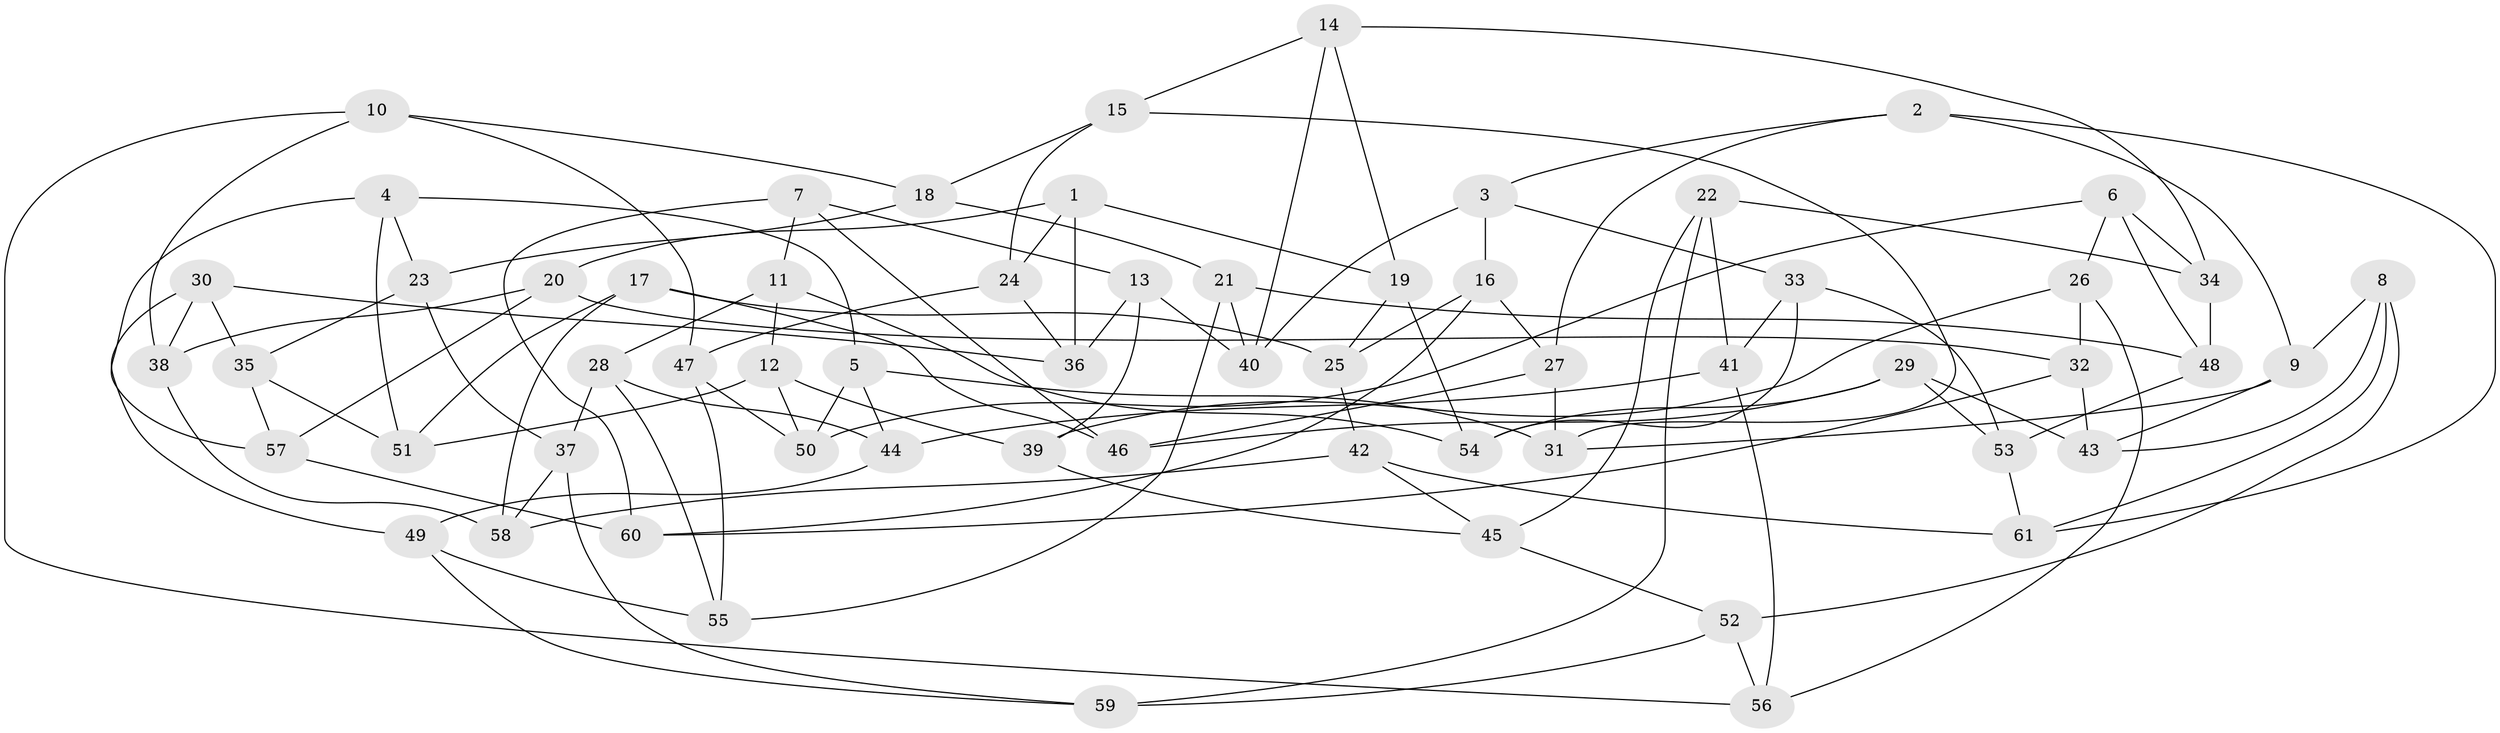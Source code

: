 // coarse degree distribution, {4: 0.16666666666666666, 3: 0.3888888888888889, 2: 0.05555555555555555, 6: 0.16666666666666666, 7: 0.1111111111111111, 5: 0.05555555555555555, 8: 0.05555555555555555}
// Generated by graph-tools (version 1.1) at 2025/03/03/04/25 22:03:11]
// undirected, 61 vertices, 122 edges
graph export_dot {
graph [start="1"]
  node [color=gray90,style=filled];
  1;
  2;
  3;
  4;
  5;
  6;
  7;
  8;
  9;
  10;
  11;
  12;
  13;
  14;
  15;
  16;
  17;
  18;
  19;
  20;
  21;
  22;
  23;
  24;
  25;
  26;
  27;
  28;
  29;
  30;
  31;
  32;
  33;
  34;
  35;
  36;
  37;
  38;
  39;
  40;
  41;
  42;
  43;
  44;
  45;
  46;
  47;
  48;
  49;
  50;
  51;
  52;
  53;
  54;
  55;
  56;
  57;
  58;
  59;
  60;
  61;
  1 -- 20;
  1 -- 24;
  1 -- 19;
  1 -- 36;
  2 -- 3;
  2 -- 27;
  2 -- 9;
  2 -- 61;
  3 -- 16;
  3 -- 33;
  3 -- 40;
  4 -- 5;
  4 -- 57;
  4 -- 23;
  4 -- 51;
  5 -- 50;
  5 -- 31;
  5 -- 44;
  6 -- 48;
  6 -- 26;
  6 -- 50;
  6 -- 34;
  7 -- 60;
  7 -- 46;
  7 -- 13;
  7 -- 11;
  8 -- 9;
  8 -- 43;
  8 -- 61;
  8 -- 52;
  9 -- 31;
  9 -- 43;
  10 -- 47;
  10 -- 56;
  10 -- 38;
  10 -- 18;
  11 -- 12;
  11 -- 54;
  11 -- 28;
  12 -- 39;
  12 -- 51;
  12 -- 50;
  13 -- 36;
  13 -- 40;
  13 -- 39;
  14 -- 34;
  14 -- 40;
  14 -- 15;
  14 -- 19;
  15 -- 24;
  15 -- 18;
  15 -- 31;
  16 -- 60;
  16 -- 27;
  16 -- 25;
  17 -- 46;
  17 -- 25;
  17 -- 51;
  17 -- 58;
  18 -- 23;
  18 -- 21;
  19 -- 25;
  19 -- 54;
  20 -- 38;
  20 -- 32;
  20 -- 57;
  21 -- 48;
  21 -- 40;
  21 -- 55;
  22 -- 59;
  22 -- 45;
  22 -- 34;
  22 -- 41;
  23 -- 37;
  23 -- 35;
  24 -- 47;
  24 -- 36;
  25 -- 42;
  26 -- 32;
  26 -- 39;
  26 -- 56;
  27 -- 31;
  27 -- 46;
  28 -- 55;
  28 -- 37;
  28 -- 44;
  29 -- 54;
  29 -- 46;
  29 -- 53;
  29 -- 43;
  30 -- 36;
  30 -- 35;
  30 -- 38;
  30 -- 49;
  32 -- 43;
  32 -- 60;
  33 -- 54;
  33 -- 53;
  33 -- 41;
  34 -- 48;
  35 -- 57;
  35 -- 51;
  37 -- 58;
  37 -- 59;
  38 -- 58;
  39 -- 45;
  41 -- 56;
  41 -- 44;
  42 -- 45;
  42 -- 61;
  42 -- 58;
  44 -- 49;
  45 -- 52;
  47 -- 50;
  47 -- 55;
  48 -- 53;
  49 -- 59;
  49 -- 55;
  52 -- 59;
  52 -- 56;
  53 -- 61;
  57 -- 60;
}
